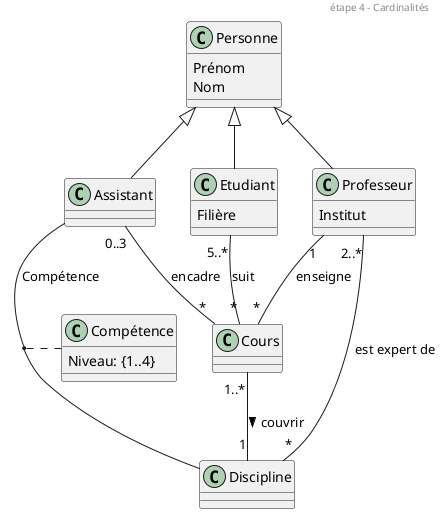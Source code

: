 @startuml Cardinalités
header étape 4 - Cardinalités

class Personne {
    Prénom
    Nom
}

class Assistant

class Professeur{
    Institut
}

class Etudiant{
    Filière
}

class Discipline

class Cours

class Compétence{
    Niveau: {1..4}
}

Personne <|-- Assistant
Personne <|-- Professeur
Personne <|-- Etudiant

Assistant -- Discipline : Compétence
Assistant "0..3" -- "*" Cours : encadre

Professeur "2..*" -- "*" Discipline : est expert de
Professeur "1" -- "*" Cours : enseigne

Etudiant "5..*" -- "*" Cours : suit

Cours "1..*" -- "1" Discipline : couvrir >

(Assistant, Discipline) .. Compétence

@enduml

